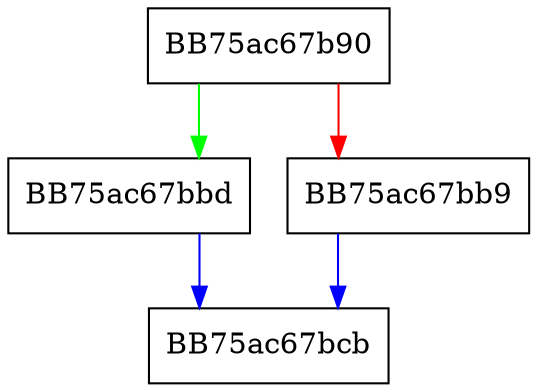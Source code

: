 digraph readLe16NoDec {
  node [shape="box"];
  graph [splines=ortho];
  BB75ac67b90 -> BB75ac67bbd [color="green"];
  BB75ac67b90 -> BB75ac67bb9 [color="red"];
  BB75ac67bb9 -> BB75ac67bcb [color="blue"];
  BB75ac67bbd -> BB75ac67bcb [color="blue"];
}